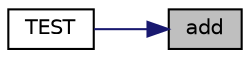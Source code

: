 digraph "add"
{
 // LATEX_PDF_SIZE
  edge [fontname="Helvetica",fontsize="10",labelfontname="Helvetica",labelfontsize="10"];
  node [fontname="Helvetica",fontsize="10",shape=record];
  rankdir="RL";
  Node1 [label="add",height=0.2,width=0.4,color="black", fillcolor="grey75", style="filled", fontcolor="black",tooltip="Adds two numbers."];
  Node1 -> Node2 [dir="back",color="midnightblue",fontsize="10",style="solid",fontname="Helvetica"];
  Node2 [label="TEST",height=0.2,width=0.4,color="black", fillcolor="white", style="filled",URL="$tmp__test_8cpp.html#a4e3cc3c1efc2d3bd8d4c129dac0ddc32",tooltip=" "];
}
